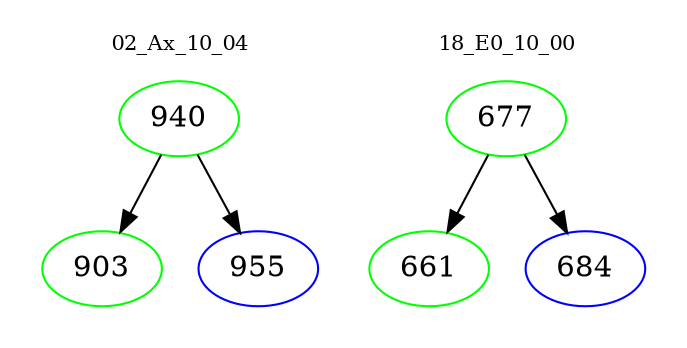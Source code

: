 digraph{
subgraph cluster_0 {
color = white
label = "02_Ax_10_04";
fontsize=10;
T0_940 [label="940", color="green"]
T0_940 -> T0_903 [color="black"]
T0_903 [label="903", color="green"]
T0_940 -> T0_955 [color="black"]
T0_955 [label="955", color="blue"]
}
subgraph cluster_1 {
color = white
label = "18_E0_10_00";
fontsize=10;
T1_677 [label="677", color="green"]
T1_677 -> T1_661 [color="black"]
T1_661 [label="661", color="green"]
T1_677 -> T1_684 [color="black"]
T1_684 [label="684", color="blue"]
}
}
